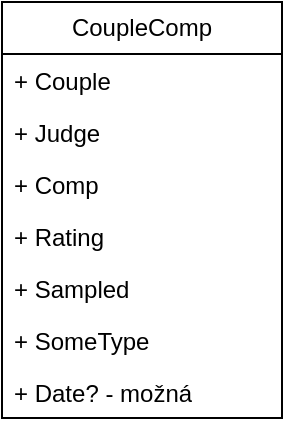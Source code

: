 <mxfile version="26.2.2">
  <diagram name="Page-1" id="D0pl79FA9ybvtwi86C7g">
    <mxGraphModel dx="941" dy="653" grid="1" gridSize="10" guides="1" tooltips="1" connect="1" arrows="1" fold="1" page="1" pageScale="1" pageWidth="850" pageHeight="1100" math="0" shadow="0">
      <root>
        <mxCell id="0" />
        <mxCell id="1" parent="0" />
        <mxCell id="HD3-gr2CGAyR-Sd_0M3L-3" value="CoupleComp" style="swimlane;fontStyle=0;childLayout=stackLayout;horizontal=1;startSize=26;fillColor=none;horizontalStack=0;resizeParent=1;resizeParentMax=0;resizeLast=0;collapsible=1;marginBottom=0;whiteSpace=wrap;html=1;" parent="1" vertex="1">
          <mxGeometry x="40" y="40" width="140" height="208" as="geometry">
            <mxRectangle x="340" y="30" width="100" height="30" as="alternateBounds" />
          </mxGeometry>
        </mxCell>
        <mxCell id="HD3-gr2CGAyR-Sd_0M3L-5" value="+ Couple" style="text;strokeColor=none;fillColor=none;align=left;verticalAlign=top;spacingLeft=4;spacingRight=4;overflow=hidden;rotatable=0;points=[[0,0.5],[1,0.5]];portConstraint=eastwest;whiteSpace=wrap;html=1;" parent="HD3-gr2CGAyR-Sd_0M3L-3" vertex="1">
          <mxGeometry y="26" width="140" height="26" as="geometry" />
        </mxCell>
        <mxCell id="HD3-gr2CGAyR-Sd_0M3L-6" value="+ Judge" style="text;strokeColor=none;fillColor=none;align=left;verticalAlign=top;spacingLeft=4;spacingRight=4;overflow=hidden;rotatable=0;points=[[0,0.5],[1,0.5]];portConstraint=eastwest;whiteSpace=wrap;html=1;" parent="HD3-gr2CGAyR-Sd_0M3L-3" vertex="1">
          <mxGeometry y="52" width="140" height="26" as="geometry" />
        </mxCell>
        <mxCell id="HD3-gr2CGAyR-Sd_0M3L-8" value="+ Comp" style="text;strokeColor=none;fillColor=none;align=left;verticalAlign=top;spacingLeft=4;spacingRight=4;overflow=hidden;rotatable=0;points=[[0,0.5],[1,0.5]];portConstraint=eastwest;whiteSpace=wrap;html=1;" parent="HD3-gr2CGAyR-Sd_0M3L-3" vertex="1">
          <mxGeometry y="78" width="140" height="26" as="geometry" />
        </mxCell>
        <mxCell id="wWeuIqJ2-LF8ybqK30dx-1" value="+ Rating" style="text;strokeColor=none;fillColor=none;align=left;verticalAlign=top;spacingLeft=4;spacingRight=4;overflow=hidden;rotatable=0;points=[[0,0.5],[1,0.5]];portConstraint=eastwest;whiteSpace=wrap;html=1;" parent="HD3-gr2CGAyR-Sd_0M3L-3" vertex="1">
          <mxGeometry y="104" width="140" height="26" as="geometry" />
        </mxCell>
        <mxCell id="id1d683QMzdn22V8QM0--1" value="+ Sampled" style="text;strokeColor=none;fillColor=none;align=left;verticalAlign=top;spacingLeft=4;spacingRight=4;overflow=hidden;rotatable=0;points=[[0,0.5],[1,0.5]];portConstraint=eastwest;whiteSpace=wrap;html=1;" vertex="1" parent="HD3-gr2CGAyR-Sd_0M3L-3">
          <mxGeometry y="130" width="140" height="26" as="geometry" />
        </mxCell>
        <mxCell id="rTVH1CtJ_tJhcnQ1fXUV-1" value="+ SomeType" style="text;strokeColor=none;fillColor=none;align=left;verticalAlign=top;spacingLeft=4;spacingRight=4;overflow=hidden;rotatable=0;points=[[0,0.5],[1,0.5]];portConstraint=eastwest;whiteSpace=wrap;html=1;" parent="HD3-gr2CGAyR-Sd_0M3L-3" vertex="1">
          <mxGeometry y="156" width="140" height="26" as="geometry" />
        </mxCell>
        <mxCell id="rTVH1CtJ_tJhcnQ1fXUV-2" value="+ Date? - možná" style="text;strokeColor=none;fillColor=none;align=left;verticalAlign=top;spacingLeft=4;spacingRight=4;overflow=hidden;rotatable=0;points=[[0,0.5],[1,0.5]];portConstraint=eastwest;whiteSpace=wrap;html=1;" parent="HD3-gr2CGAyR-Sd_0M3L-3" vertex="1">
          <mxGeometry y="182" width="140" height="26" as="geometry" />
        </mxCell>
      </root>
    </mxGraphModel>
  </diagram>
</mxfile>
